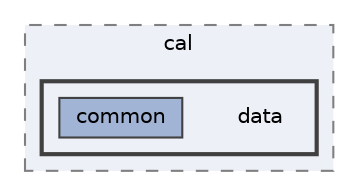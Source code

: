 digraph "repository/cal-web/src/main/java/com/sterlite/cal/data"
{
 // LATEX_PDF_SIZE
  bgcolor="transparent";
  edge [fontname=Helvetica,fontsize=10,labelfontname=Helvetica,labelfontsize=10];
  node [fontname=Helvetica,fontsize=10,shape=box,height=0.2,width=0.4];
  compound=true
  subgraph clusterdir_9c4fca0ce4741c62a9e5f6805097e245 {
    graph [ bgcolor="#edf0f7", pencolor="grey50", label="cal", fontname=Helvetica,fontsize=10 style="filled,dashed", URL="dir_9c4fca0ce4741c62a9e5f6805097e245.html",tooltip=""]
  subgraph clusterdir_01d778bed6c3a752bc1e1de50a653756 {
    graph [ bgcolor="#edf0f7", pencolor="grey25", label="", fontname=Helvetica,fontsize=10 style="filled,bold", URL="dir_01d778bed6c3a752bc1e1de50a653756.html",tooltip=""]
    dir_01d778bed6c3a752bc1e1de50a653756 [shape=plaintext, label="data"];
  dir_8752d19cc3e895d85e3114a549007c4e [label="common", fillcolor="#a2b4d6", color="grey25", style="filled", URL="dir_8752d19cc3e895d85e3114a549007c4e.html",tooltip=""];
  }
  }
}
